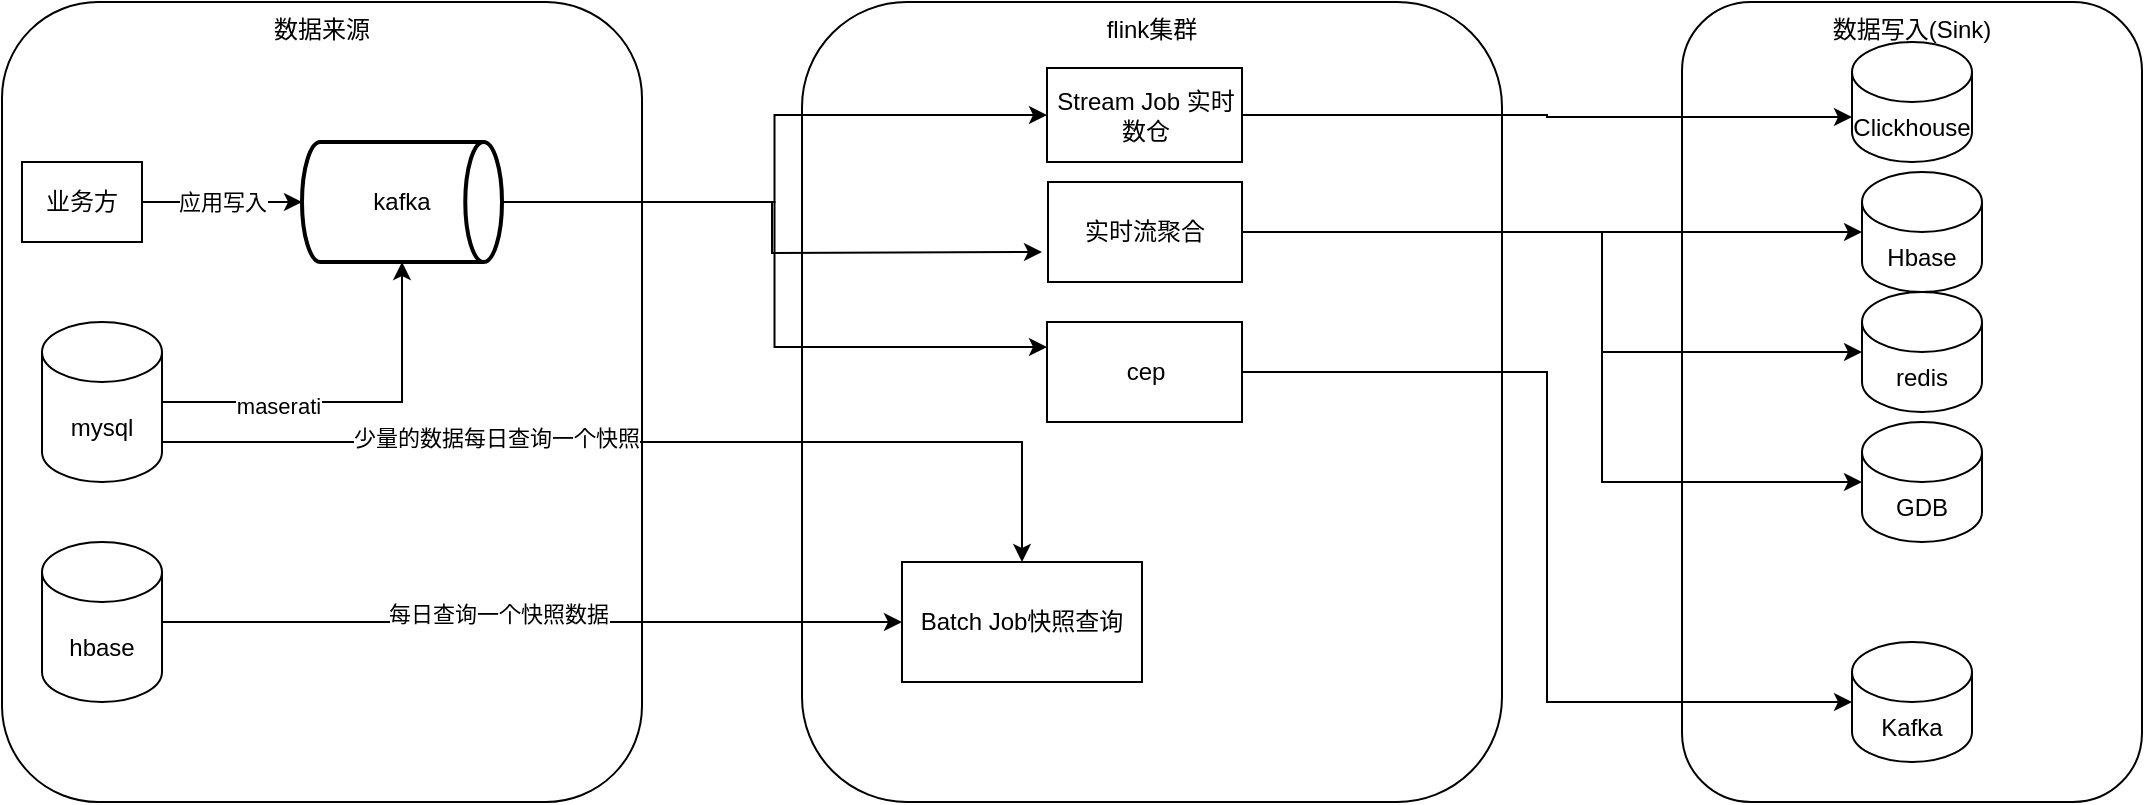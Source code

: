 <mxfile version="21.6.3" type="github">
  <diagram name="第 1 页" id="94hxMQf1f1ccbsNXS2pD">
    <mxGraphModel dx="1735" dy="942" grid="1" gridSize="10" guides="1" tooltips="1" connect="1" arrows="1" fold="1" page="1" pageScale="1" pageWidth="850" pageHeight="1100" math="0" shadow="0">
      <root>
        <mxCell id="0" />
        <mxCell id="1" parent="0" />
        <mxCell id="egGiUPq1Yu2xdMAI3CKH-1" value="flink集群" style="rounded=1;whiteSpace=wrap;html=1;verticalAlign=top;" vertex="1" parent="1">
          <mxGeometry x="420" y="160" width="350" height="400" as="geometry" />
        </mxCell>
        <mxCell id="egGiUPq1Yu2xdMAI3CKH-9" value="Batch Job快照查询" style="rounded=0;whiteSpace=wrap;html=1;" vertex="1" parent="1">
          <mxGeometry x="470" y="440" width="120" height="60" as="geometry" />
        </mxCell>
        <mxCell id="egGiUPq1Yu2xdMAI3CKH-18" value="数据来源" style="rounded=1;whiteSpace=wrap;html=1;verticalAlign=top;" vertex="1" parent="1">
          <mxGeometry x="20" y="160" width="320" height="400" as="geometry" />
        </mxCell>
        <mxCell id="egGiUPq1Yu2xdMAI3CKH-26" style="edgeStyle=orthogonalEdgeStyle;rounded=0;orthogonalLoop=1;jettySize=auto;html=1;" edge="1" parent="1" source="egGiUPq1Yu2xdMAI3CKH-19" target="egGiUPq1Yu2xdMAI3CKH-21">
          <mxGeometry relative="1" as="geometry" />
        </mxCell>
        <mxCell id="egGiUPq1Yu2xdMAI3CKH-27" value="maserati" style="edgeLabel;html=1;align=center;verticalAlign=middle;resizable=0;points=[];" vertex="1" connectable="0" parent="egGiUPq1Yu2xdMAI3CKH-26">
          <mxGeometry x="-0.39" y="-2" relative="1" as="geometry">
            <mxPoint as="offset" />
          </mxGeometry>
        </mxCell>
        <mxCell id="egGiUPq1Yu2xdMAI3CKH-31" style="edgeStyle=orthogonalEdgeStyle;rounded=0;orthogonalLoop=1;jettySize=auto;html=1;" edge="1" parent="1" source="egGiUPq1Yu2xdMAI3CKH-19" target="egGiUPq1Yu2xdMAI3CKH-9">
          <mxGeometry relative="1" as="geometry">
            <Array as="points">
              <mxPoint x="530" y="380" />
            </Array>
          </mxGeometry>
        </mxCell>
        <mxCell id="egGiUPq1Yu2xdMAI3CKH-32" value="少量的数据每日查询一个快照" style="edgeLabel;html=1;align=center;verticalAlign=middle;resizable=0;points=[];" vertex="1" connectable="0" parent="egGiUPq1Yu2xdMAI3CKH-31">
          <mxGeometry x="-0.318" y="2" relative="1" as="geometry">
            <mxPoint as="offset" />
          </mxGeometry>
        </mxCell>
        <mxCell id="egGiUPq1Yu2xdMAI3CKH-19" value="mysql" style="shape=cylinder3;whiteSpace=wrap;html=1;boundedLbl=1;backgroundOutline=1;size=15;" vertex="1" parent="1">
          <mxGeometry x="40" y="320" width="60" height="80" as="geometry" />
        </mxCell>
        <mxCell id="egGiUPq1Yu2xdMAI3CKH-30" style="edgeStyle=orthogonalEdgeStyle;rounded=0;orthogonalLoop=1;jettySize=auto;html=1;" edge="1" parent="1" source="egGiUPq1Yu2xdMAI3CKH-20" target="egGiUPq1Yu2xdMAI3CKH-9">
          <mxGeometry relative="1" as="geometry" />
        </mxCell>
        <mxCell id="egGiUPq1Yu2xdMAI3CKH-33" value="每日查询一个快照数据" style="edgeLabel;html=1;align=center;verticalAlign=middle;resizable=0;points=[];" vertex="1" connectable="0" parent="egGiUPq1Yu2xdMAI3CKH-30">
          <mxGeometry x="-0.092" y="4" relative="1" as="geometry">
            <mxPoint as="offset" />
          </mxGeometry>
        </mxCell>
        <mxCell id="egGiUPq1Yu2xdMAI3CKH-20" value="hbase" style="shape=cylinder3;whiteSpace=wrap;html=1;boundedLbl=1;backgroundOutline=1;size=15;" vertex="1" parent="1">
          <mxGeometry x="40" y="430" width="60" height="80" as="geometry" />
        </mxCell>
        <mxCell id="egGiUPq1Yu2xdMAI3CKH-29" style="edgeStyle=orthogonalEdgeStyle;rounded=0;orthogonalLoop=1;jettySize=auto;html=1;entryX=0;entryY=0.5;entryDx=0;entryDy=0;" edge="1" parent="1" source="egGiUPq1Yu2xdMAI3CKH-21" target="egGiUPq1Yu2xdMAI3CKH-8">
          <mxGeometry relative="1" as="geometry" />
        </mxCell>
        <mxCell id="egGiUPq1Yu2xdMAI3CKH-35" style="edgeStyle=orthogonalEdgeStyle;rounded=0;orthogonalLoop=1;jettySize=auto;html=1;" edge="1" parent="1" source="egGiUPq1Yu2xdMAI3CKH-21">
          <mxGeometry relative="1" as="geometry">
            <mxPoint x="540" y="285" as="targetPoint" />
          </mxGeometry>
        </mxCell>
        <mxCell id="egGiUPq1Yu2xdMAI3CKH-63" style="edgeStyle=orthogonalEdgeStyle;rounded=0;orthogonalLoop=1;jettySize=auto;html=1;entryX=0;entryY=0.25;entryDx=0;entryDy=0;" edge="1" parent="1" source="egGiUPq1Yu2xdMAI3CKH-21" target="egGiUPq1Yu2xdMAI3CKH-61">
          <mxGeometry relative="1" as="geometry" />
        </mxCell>
        <mxCell id="egGiUPq1Yu2xdMAI3CKH-21" value="kafka" style="strokeWidth=2;html=1;shape=mxgraph.flowchart.direct_data;whiteSpace=wrap;" vertex="1" parent="1">
          <mxGeometry x="170" y="230" width="100" height="60" as="geometry" />
        </mxCell>
        <mxCell id="egGiUPq1Yu2xdMAI3CKH-25" value="应用写入" style="edgeStyle=orthogonalEdgeStyle;rounded=0;orthogonalLoop=1;jettySize=auto;html=1;" edge="1" parent="1" source="egGiUPq1Yu2xdMAI3CKH-23" target="egGiUPq1Yu2xdMAI3CKH-21">
          <mxGeometry relative="1" as="geometry" />
        </mxCell>
        <mxCell id="egGiUPq1Yu2xdMAI3CKH-23" value="业务方" style="rounded=0;whiteSpace=wrap;html=1;" vertex="1" parent="1">
          <mxGeometry x="30" y="240" width="60" height="40" as="geometry" />
        </mxCell>
        <mxCell id="egGiUPq1Yu2xdMAI3CKH-48" value="数据写入(Sink)" style="rounded=1;whiteSpace=wrap;html=1;verticalAlign=top;" vertex="1" parent="1">
          <mxGeometry x="860" y="160" width="230" height="400" as="geometry" />
        </mxCell>
        <mxCell id="egGiUPq1Yu2xdMAI3CKH-49" value="Clickhouse" style="shape=cylinder3;whiteSpace=wrap;html=1;boundedLbl=1;backgroundOutline=1;size=15;" vertex="1" parent="1">
          <mxGeometry x="945" y="180" width="60" height="60" as="geometry" />
        </mxCell>
        <mxCell id="egGiUPq1Yu2xdMAI3CKH-58" value="Kafka" style="shape=cylinder3;whiteSpace=wrap;html=1;boundedLbl=1;backgroundOutline=1;size=15;" vertex="1" parent="1">
          <mxGeometry x="945" y="480" width="60" height="60" as="geometry" />
        </mxCell>
        <mxCell id="egGiUPq1Yu2xdMAI3CKH-64" style="edgeStyle=orthogonalEdgeStyle;rounded=0;orthogonalLoop=1;jettySize=auto;html=1;entryX=0;entryY=0.5;entryDx=0;entryDy=0;entryPerimeter=0;" edge="1" parent="1" source="egGiUPq1Yu2xdMAI3CKH-61" target="egGiUPq1Yu2xdMAI3CKH-58">
          <mxGeometry relative="1" as="geometry" />
        </mxCell>
        <mxCell id="egGiUPq1Yu2xdMAI3CKH-61" value="cep" style="rounded=0;whiteSpace=wrap;html=1;" vertex="1" parent="1">
          <mxGeometry x="542.5" y="320" width="97.5" height="50" as="geometry" />
        </mxCell>
        <mxCell id="egGiUPq1Yu2xdMAI3CKH-62" value="" style="endArrow=classic;html=1;rounded=0;entryX=0;entryY=0.5;entryDx=0;entryDy=0;entryPerimeter=0;" edge="1" parent="1" target="egGiUPq1Yu2xdMAI3CKH-8">
          <mxGeometry width="50" height="50" relative="1" as="geometry">
            <mxPoint x="600" y="230" as="sourcePoint" />
            <mxPoint x="945" y="220" as="targetPoint" />
          </mxGeometry>
        </mxCell>
        <mxCell id="egGiUPq1Yu2xdMAI3CKH-65" style="edgeStyle=orthogonalEdgeStyle;rounded=0;orthogonalLoop=1;jettySize=auto;html=1;entryX=0;entryY=0;entryDx=0;entryDy=37.5;entryPerimeter=0;" edge="1" parent="1" source="egGiUPq1Yu2xdMAI3CKH-8" target="egGiUPq1Yu2xdMAI3CKH-49">
          <mxGeometry relative="1" as="geometry" />
        </mxCell>
        <mxCell id="egGiUPq1Yu2xdMAI3CKH-8" value="Stream Job 实时数仓" style="rounded=0;whiteSpace=wrap;html=1;" vertex="1" parent="1">
          <mxGeometry x="542.5" y="193" width="97.5" height="47" as="geometry" />
        </mxCell>
        <mxCell id="egGiUPq1Yu2xdMAI3CKH-77" style="edgeStyle=orthogonalEdgeStyle;rounded=0;orthogonalLoop=1;jettySize=auto;html=1;" edge="1" parent="1" source="egGiUPq1Yu2xdMAI3CKH-75" target="egGiUPq1Yu2xdMAI3CKH-76">
          <mxGeometry relative="1" as="geometry" />
        </mxCell>
        <mxCell id="egGiUPq1Yu2xdMAI3CKH-79" style="edgeStyle=orthogonalEdgeStyle;rounded=0;orthogonalLoop=1;jettySize=auto;html=1;entryX=0;entryY=0.5;entryDx=0;entryDy=0;entryPerimeter=0;" edge="1" parent="1" source="egGiUPq1Yu2xdMAI3CKH-75" target="egGiUPq1Yu2xdMAI3CKH-78">
          <mxGeometry relative="1" as="geometry">
            <Array as="points">
              <mxPoint x="820" y="275" />
              <mxPoint x="820" y="335" />
            </Array>
          </mxGeometry>
        </mxCell>
        <mxCell id="egGiUPq1Yu2xdMAI3CKH-81" style="edgeStyle=orthogonalEdgeStyle;rounded=0;orthogonalLoop=1;jettySize=auto;html=1;entryX=0;entryY=0.5;entryDx=0;entryDy=0;entryPerimeter=0;" edge="1" parent="1" source="egGiUPq1Yu2xdMAI3CKH-75" target="egGiUPq1Yu2xdMAI3CKH-80">
          <mxGeometry relative="1" as="geometry">
            <Array as="points">
              <mxPoint x="820" y="275" />
              <mxPoint x="820" y="400" />
            </Array>
          </mxGeometry>
        </mxCell>
        <mxCell id="egGiUPq1Yu2xdMAI3CKH-75" value="实时流聚合" style="rounded=0;whiteSpace=wrap;html=1;" vertex="1" parent="1">
          <mxGeometry x="543" y="250" width="97" height="50" as="geometry" />
        </mxCell>
        <mxCell id="egGiUPq1Yu2xdMAI3CKH-76" value="Hbase" style="shape=cylinder3;whiteSpace=wrap;html=1;boundedLbl=1;backgroundOutline=1;size=15;" vertex="1" parent="1">
          <mxGeometry x="950" y="245" width="60" height="60" as="geometry" />
        </mxCell>
        <mxCell id="egGiUPq1Yu2xdMAI3CKH-78" value="redis" style="shape=cylinder3;whiteSpace=wrap;html=1;boundedLbl=1;backgroundOutline=1;size=15;" vertex="1" parent="1">
          <mxGeometry x="950" y="305" width="60" height="60" as="geometry" />
        </mxCell>
        <mxCell id="egGiUPq1Yu2xdMAI3CKH-80" value="GDB" style="shape=cylinder3;whiteSpace=wrap;html=1;boundedLbl=1;backgroundOutline=1;size=15;" vertex="1" parent="1">
          <mxGeometry x="950" y="370" width="60" height="60" as="geometry" />
        </mxCell>
      </root>
    </mxGraphModel>
  </diagram>
</mxfile>
